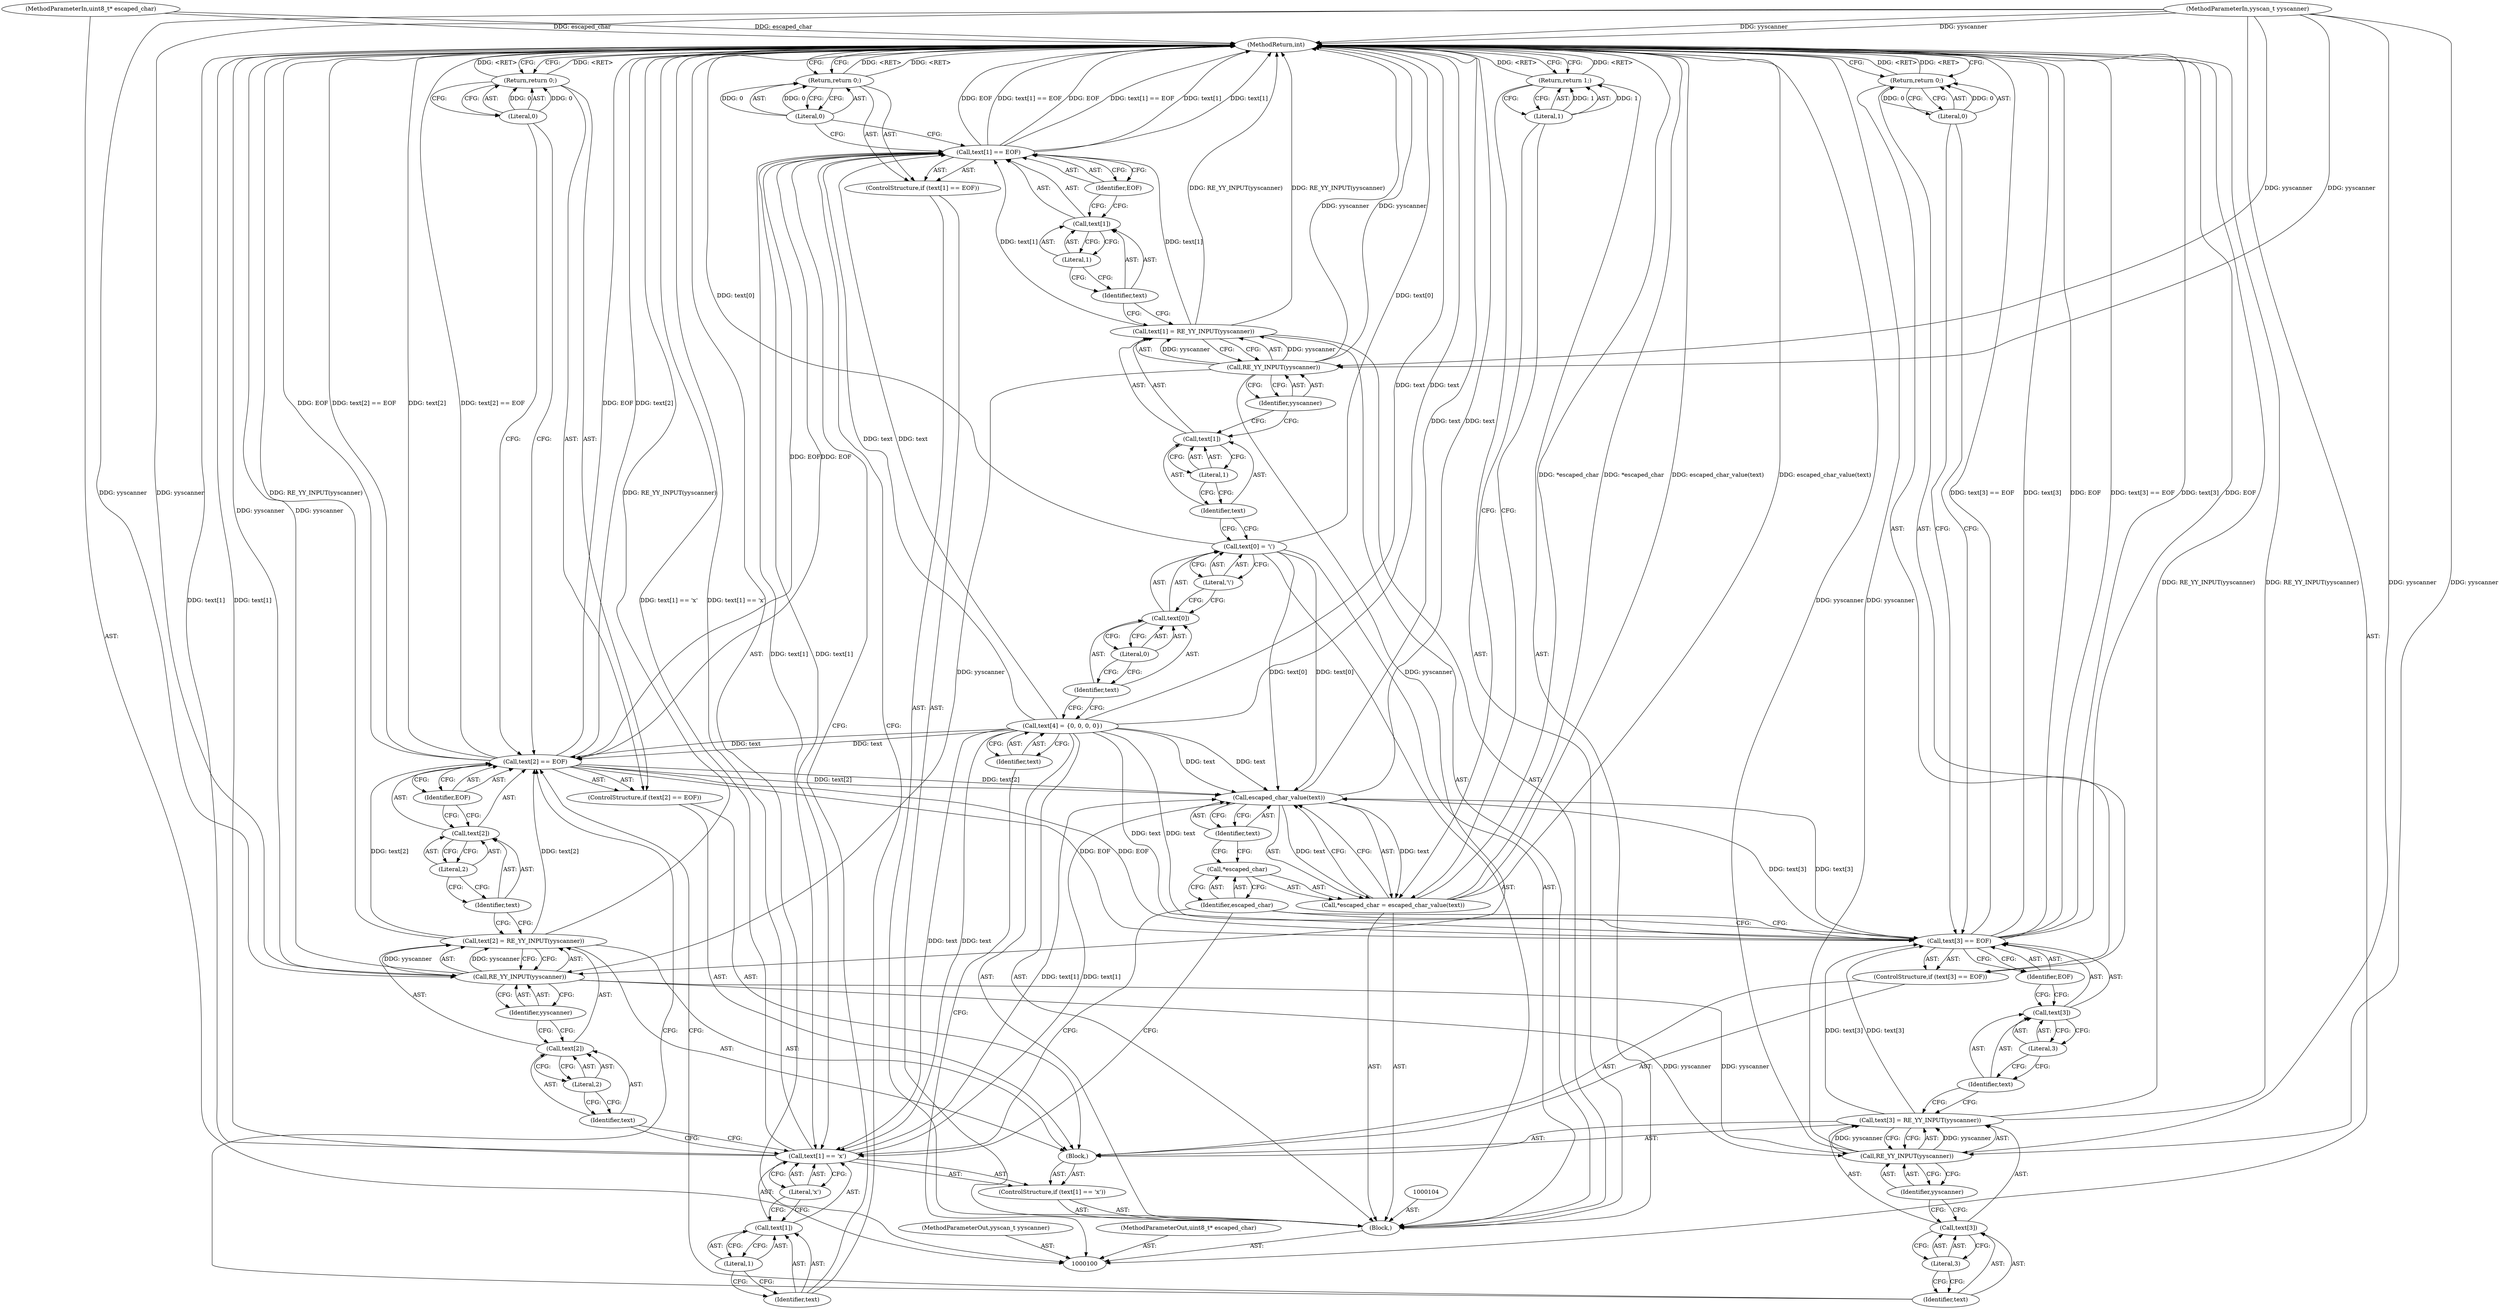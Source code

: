 digraph "1_yara_3119b232c9c453c98d8fa8b6ae4e37ba18117cd4_3" {
"1000168" [label="(MethodReturn,int)"];
"1000122" [label="(Literal,1)"];
"1000123" [label="(Identifier,EOF)"];
"1000118" [label="(ControlStructure,if (text[1] == EOF))"];
"1000119" [label="(Call,text[1] == EOF)"];
"1000120" [label="(Call,text[1])"];
"1000121" [label="(Identifier,text)"];
"1000125" [label="(Literal,0)"];
"1000124" [label="(Return,return 0;)"];
"1000130" [label="(Literal,1)"];
"1000131" [label="(Literal,'x')"];
"1000126" [label="(ControlStructure,if (text[1] == 'x'))"];
"1000127" [label="(Call,text[1] == 'x')"];
"1000128" [label="(Call,text[1])"];
"1000129" [label="(Identifier,text)"];
"1000132" [label="(Block,)"];
"1000136" [label="(Literal,2)"];
"1000137" [label="(Call,RE_YY_INPUT(yyscanner))"];
"1000138" [label="(Identifier,yyscanner)"];
"1000133" [label="(Call,text[2] = RE_YY_INPUT(yyscanner))"];
"1000134" [label="(Call,text[2])"];
"1000135" [label="(Identifier,text)"];
"1000143" [label="(Literal,2)"];
"1000144" [label="(Identifier,EOF)"];
"1000139" [label="(ControlStructure,if (text[2] == EOF))"];
"1000140" [label="(Call,text[2] == EOF)"];
"1000141" [label="(Call,text[2])"];
"1000142" [label="(Identifier,text)"];
"1000146" [label="(Literal,0)"];
"1000145" [label="(Return,return 0;)"];
"1000101" [label="(MethodParameterIn,yyscan_t yyscanner)"];
"1000204" [label="(MethodParameterOut,yyscan_t yyscanner)"];
"1000150" [label="(Literal,3)"];
"1000151" [label="(Call,RE_YY_INPUT(yyscanner))"];
"1000152" [label="(Identifier,yyscanner)"];
"1000147" [label="(Call,text[3] = RE_YY_INPUT(yyscanner))"];
"1000148" [label="(Call,text[3])"];
"1000149" [label="(Identifier,text)"];
"1000157" [label="(Literal,3)"];
"1000158" [label="(Identifier,EOF)"];
"1000153" [label="(ControlStructure,if (text[3] == EOF))"];
"1000154" [label="(Call,text[3] == EOF)"];
"1000155" [label="(Call,text[3])"];
"1000156" [label="(Identifier,text)"];
"1000160" [label="(Literal,0)"];
"1000159" [label="(Return,return 0;)"];
"1000164" [label="(Call,escaped_char_value(text))"];
"1000161" [label="(Call,*escaped_char = escaped_char_value(text))"];
"1000162" [label="(Call,*escaped_char)"];
"1000163" [label="(Identifier,escaped_char)"];
"1000165" [label="(Identifier,text)"];
"1000166" [label="(Return,return 1;)"];
"1000167" [label="(Literal,1)"];
"1000102" [label="(MethodParameterIn,uint8_t* escaped_char)"];
"1000205" [label="(MethodParameterOut,uint8_t* escaped_char)"];
"1000103" [label="(Block,)"];
"1000105" [label="(Call,text[4] = {0, 0, 0, 0})"];
"1000106" [label="(Identifier,text)"];
"1000111" [label="(Literal,'\\')"];
"1000107" [label="(Call,text[0] = '\\')"];
"1000108" [label="(Call,text[0])"];
"1000109" [label="(Identifier,text)"];
"1000110" [label="(Literal,0)"];
"1000116" [label="(Call,RE_YY_INPUT(yyscanner))"];
"1000117" [label="(Identifier,yyscanner)"];
"1000112" [label="(Call,text[1] = RE_YY_INPUT(yyscanner))"];
"1000113" [label="(Call,text[1])"];
"1000114" [label="(Identifier,text)"];
"1000115" [label="(Literal,1)"];
"1000168" -> "1000100"  [label="AST: "];
"1000168" -> "1000124"  [label="CFG: "];
"1000168" -> "1000145"  [label="CFG: "];
"1000168" -> "1000159"  [label="CFG: "];
"1000168" -> "1000166"  [label="CFG: "];
"1000145" -> "1000168"  [label="DDG: <RET>"];
"1000116" -> "1000168"  [label="DDG: yyscanner"];
"1000161" -> "1000168"  [label="DDG: escaped_char_value(text)"];
"1000161" -> "1000168"  [label="DDG: *escaped_char"];
"1000107" -> "1000168"  [label="DDG: text[0]"];
"1000127" -> "1000168"  [label="DDG: text[1] == 'x'"];
"1000127" -> "1000168"  [label="DDG: text[1]"];
"1000154" -> "1000168"  [label="DDG: text[3] == EOF"];
"1000154" -> "1000168"  [label="DDG: text[3]"];
"1000154" -> "1000168"  [label="DDG: EOF"];
"1000119" -> "1000168"  [label="DDG: text[1] == EOF"];
"1000119" -> "1000168"  [label="DDG: EOF"];
"1000119" -> "1000168"  [label="DDG: text[1]"];
"1000164" -> "1000168"  [label="DDG: text"];
"1000147" -> "1000168"  [label="DDG: RE_YY_INPUT(yyscanner)"];
"1000140" -> "1000168"  [label="DDG: text[2]"];
"1000140" -> "1000168"  [label="DDG: text[2] == EOF"];
"1000140" -> "1000168"  [label="DDG: EOF"];
"1000151" -> "1000168"  [label="DDG: yyscanner"];
"1000102" -> "1000168"  [label="DDG: escaped_char"];
"1000101" -> "1000168"  [label="DDG: yyscanner"];
"1000137" -> "1000168"  [label="DDG: yyscanner"];
"1000112" -> "1000168"  [label="DDG: RE_YY_INPUT(yyscanner)"];
"1000133" -> "1000168"  [label="DDG: RE_YY_INPUT(yyscanner)"];
"1000105" -> "1000168"  [label="DDG: text"];
"1000124" -> "1000168"  [label="DDG: <RET>"];
"1000166" -> "1000168"  [label="DDG: <RET>"];
"1000159" -> "1000168"  [label="DDG: <RET>"];
"1000122" -> "1000120"  [label="AST: "];
"1000122" -> "1000121"  [label="CFG: "];
"1000120" -> "1000122"  [label="CFG: "];
"1000123" -> "1000119"  [label="AST: "];
"1000123" -> "1000120"  [label="CFG: "];
"1000119" -> "1000123"  [label="CFG: "];
"1000118" -> "1000103"  [label="AST: "];
"1000119" -> "1000118"  [label="AST: "];
"1000124" -> "1000118"  [label="AST: "];
"1000119" -> "1000118"  [label="AST: "];
"1000119" -> "1000123"  [label="CFG: "];
"1000120" -> "1000119"  [label="AST: "];
"1000123" -> "1000119"  [label="AST: "];
"1000125" -> "1000119"  [label="CFG: "];
"1000129" -> "1000119"  [label="CFG: "];
"1000119" -> "1000168"  [label="DDG: text[1] == EOF"];
"1000119" -> "1000168"  [label="DDG: EOF"];
"1000119" -> "1000168"  [label="DDG: text[1]"];
"1000112" -> "1000119"  [label="DDG: text[1]"];
"1000105" -> "1000119"  [label="DDG: text"];
"1000119" -> "1000127"  [label="DDG: text[1]"];
"1000119" -> "1000140"  [label="DDG: EOF"];
"1000120" -> "1000119"  [label="AST: "];
"1000120" -> "1000122"  [label="CFG: "];
"1000121" -> "1000120"  [label="AST: "];
"1000122" -> "1000120"  [label="AST: "];
"1000123" -> "1000120"  [label="CFG: "];
"1000121" -> "1000120"  [label="AST: "];
"1000121" -> "1000112"  [label="CFG: "];
"1000122" -> "1000121"  [label="CFG: "];
"1000125" -> "1000124"  [label="AST: "];
"1000125" -> "1000119"  [label="CFG: "];
"1000124" -> "1000125"  [label="CFG: "];
"1000125" -> "1000124"  [label="DDG: 0"];
"1000124" -> "1000118"  [label="AST: "];
"1000124" -> "1000125"  [label="CFG: "];
"1000125" -> "1000124"  [label="AST: "];
"1000168" -> "1000124"  [label="CFG: "];
"1000124" -> "1000168"  [label="DDG: <RET>"];
"1000125" -> "1000124"  [label="DDG: 0"];
"1000130" -> "1000128"  [label="AST: "];
"1000130" -> "1000129"  [label="CFG: "];
"1000128" -> "1000130"  [label="CFG: "];
"1000131" -> "1000127"  [label="AST: "];
"1000131" -> "1000128"  [label="CFG: "];
"1000127" -> "1000131"  [label="CFG: "];
"1000126" -> "1000103"  [label="AST: "];
"1000127" -> "1000126"  [label="AST: "];
"1000132" -> "1000126"  [label="AST: "];
"1000127" -> "1000126"  [label="AST: "];
"1000127" -> "1000131"  [label="CFG: "];
"1000128" -> "1000127"  [label="AST: "];
"1000131" -> "1000127"  [label="AST: "];
"1000135" -> "1000127"  [label="CFG: "];
"1000163" -> "1000127"  [label="CFG: "];
"1000127" -> "1000168"  [label="DDG: text[1] == 'x'"];
"1000127" -> "1000168"  [label="DDG: text[1]"];
"1000119" -> "1000127"  [label="DDG: text[1]"];
"1000105" -> "1000127"  [label="DDG: text"];
"1000127" -> "1000164"  [label="DDG: text[1]"];
"1000128" -> "1000127"  [label="AST: "];
"1000128" -> "1000130"  [label="CFG: "];
"1000129" -> "1000128"  [label="AST: "];
"1000130" -> "1000128"  [label="AST: "];
"1000131" -> "1000128"  [label="CFG: "];
"1000129" -> "1000128"  [label="AST: "];
"1000129" -> "1000119"  [label="CFG: "];
"1000130" -> "1000129"  [label="CFG: "];
"1000132" -> "1000126"  [label="AST: "];
"1000133" -> "1000132"  [label="AST: "];
"1000139" -> "1000132"  [label="AST: "];
"1000147" -> "1000132"  [label="AST: "];
"1000153" -> "1000132"  [label="AST: "];
"1000136" -> "1000134"  [label="AST: "];
"1000136" -> "1000135"  [label="CFG: "];
"1000134" -> "1000136"  [label="CFG: "];
"1000137" -> "1000133"  [label="AST: "];
"1000137" -> "1000138"  [label="CFG: "];
"1000138" -> "1000137"  [label="AST: "];
"1000133" -> "1000137"  [label="CFG: "];
"1000137" -> "1000168"  [label="DDG: yyscanner"];
"1000137" -> "1000133"  [label="DDG: yyscanner"];
"1000116" -> "1000137"  [label="DDG: yyscanner"];
"1000101" -> "1000137"  [label="DDG: yyscanner"];
"1000137" -> "1000151"  [label="DDG: yyscanner"];
"1000138" -> "1000137"  [label="AST: "];
"1000138" -> "1000134"  [label="CFG: "];
"1000137" -> "1000138"  [label="CFG: "];
"1000133" -> "1000132"  [label="AST: "];
"1000133" -> "1000137"  [label="CFG: "];
"1000134" -> "1000133"  [label="AST: "];
"1000137" -> "1000133"  [label="AST: "];
"1000142" -> "1000133"  [label="CFG: "];
"1000133" -> "1000168"  [label="DDG: RE_YY_INPUT(yyscanner)"];
"1000137" -> "1000133"  [label="DDG: yyscanner"];
"1000133" -> "1000140"  [label="DDG: text[2]"];
"1000134" -> "1000133"  [label="AST: "];
"1000134" -> "1000136"  [label="CFG: "];
"1000135" -> "1000134"  [label="AST: "];
"1000136" -> "1000134"  [label="AST: "];
"1000138" -> "1000134"  [label="CFG: "];
"1000135" -> "1000134"  [label="AST: "];
"1000135" -> "1000127"  [label="CFG: "];
"1000136" -> "1000135"  [label="CFG: "];
"1000143" -> "1000141"  [label="AST: "];
"1000143" -> "1000142"  [label="CFG: "];
"1000141" -> "1000143"  [label="CFG: "];
"1000144" -> "1000140"  [label="AST: "];
"1000144" -> "1000141"  [label="CFG: "];
"1000140" -> "1000144"  [label="CFG: "];
"1000139" -> "1000132"  [label="AST: "];
"1000140" -> "1000139"  [label="AST: "];
"1000145" -> "1000139"  [label="AST: "];
"1000140" -> "1000139"  [label="AST: "];
"1000140" -> "1000144"  [label="CFG: "];
"1000141" -> "1000140"  [label="AST: "];
"1000144" -> "1000140"  [label="AST: "];
"1000146" -> "1000140"  [label="CFG: "];
"1000149" -> "1000140"  [label="CFG: "];
"1000140" -> "1000168"  [label="DDG: text[2]"];
"1000140" -> "1000168"  [label="DDG: text[2] == EOF"];
"1000140" -> "1000168"  [label="DDG: EOF"];
"1000133" -> "1000140"  [label="DDG: text[2]"];
"1000105" -> "1000140"  [label="DDG: text"];
"1000119" -> "1000140"  [label="DDG: EOF"];
"1000140" -> "1000154"  [label="DDG: EOF"];
"1000140" -> "1000164"  [label="DDG: text[2]"];
"1000141" -> "1000140"  [label="AST: "];
"1000141" -> "1000143"  [label="CFG: "];
"1000142" -> "1000141"  [label="AST: "];
"1000143" -> "1000141"  [label="AST: "];
"1000144" -> "1000141"  [label="CFG: "];
"1000142" -> "1000141"  [label="AST: "];
"1000142" -> "1000133"  [label="CFG: "];
"1000143" -> "1000142"  [label="CFG: "];
"1000146" -> "1000145"  [label="AST: "];
"1000146" -> "1000140"  [label="CFG: "];
"1000145" -> "1000146"  [label="CFG: "];
"1000146" -> "1000145"  [label="DDG: 0"];
"1000145" -> "1000139"  [label="AST: "];
"1000145" -> "1000146"  [label="CFG: "];
"1000146" -> "1000145"  [label="AST: "];
"1000168" -> "1000145"  [label="CFG: "];
"1000145" -> "1000168"  [label="DDG: <RET>"];
"1000146" -> "1000145"  [label="DDG: 0"];
"1000101" -> "1000100"  [label="AST: "];
"1000101" -> "1000168"  [label="DDG: yyscanner"];
"1000101" -> "1000116"  [label="DDG: yyscanner"];
"1000101" -> "1000137"  [label="DDG: yyscanner"];
"1000101" -> "1000151"  [label="DDG: yyscanner"];
"1000204" -> "1000100"  [label="AST: "];
"1000150" -> "1000148"  [label="AST: "];
"1000150" -> "1000149"  [label="CFG: "];
"1000148" -> "1000150"  [label="CFG: "];
"1000151" -> "1000147"  [label="AST: "];
"1000151" -> "1000152"  [label="CFG: "];
"1000152" -> "1000151"  [label="AST: "];
"1000147" -> "1000151"  [label="CFG: "];
"1000151" -> "1000168"  [label="DDG: yyscanner"];
"1000151" -> "1000147"  [label="DDG: yyscanner"];
"1000137" -> "1000151"  [label="DDG: yyscanner"];
"1000101" -> "1000151"  [label="DDG: yyscanner"];
"1000152" -> "1000151"  [label="AST: "];
"1000152" -> "1000148"  [label="CFG: "];
"1000151" -> "1000152"  [label="CFG: "];
"1000147" -> "1000132"  [label="AST: "];
"1000147" -> "1000151"  [label="CFG: "];
"1000148" -> "1000147"  [label="AST: "];
"1000151" -> "1000147"  [label="AST: "];
"1000156" -> "1000147"  [label="CFG: "];
"1000147" -> "1000168"  [label="DDG: RE_YY_INPUT(yyscanner)"];
"1000151" -> "1000147"  [label="DDG: yyscanner"];
"1000147" -> "1000154"  [label="DDG: text[3]"];
"1000148" -> "1000147"  [label="AST: "];
"1000148" -> "1000150"  [label="CFG: "];
"1000149" -> "1000148"  [label="AST: "];
"1000150" -> "1000148"  [label="AST: "];
"1000152" -> "1000148"  [label="CFG: "];
"1000149" -> "1000148"  [label="AST: "];
"1000149" -> "1000140"  [label="CFG: "];
"1000150" -> "1000149"  [label="CFG: "];
"1000157" -> "1000155"  [label="AST: "];
"1000157" -> "1000156"  [label="CFG: "];
"1000155" -> "1000157"  [label="CFG: "];
"1000158" -> "1000154"  [label="AST: "];
"1000158" -> "1000155"  [label="CFG: "];
"1000154" -> "1000158"  [label="CFG: "];
"1000153" -> "1000132"  [label="AST: "];
"1000154" -> "1000153"  [label="AST: "];
"1000159" -> "1000153"  [label="AST: "];
"1000154" -> "1000153"  [label="AST: "];
"1000154" -> "1000158"  [label="CFG: "];
"1000155" -> "1000154"  [label="AST: "];
"1000158" -> "1000154"  [label="AST: "];
"1000160" -> "1000154"  [label="CFG: "];
"1000163" -> "1000154"  [label="CFG: "];
"1000154" -> "1000168"  [label="DDG: text[3] == EOF"];
"1000154" -> "1000168"  [label="DDG: text[3]"];
"1000154" -> "1000168"  [label="DDG: EOF"];
"1000147" -> "1000154"  [label="DDG: text[3]"];
"1000105" -> "1000154"  [label="DDG: text"];
"1000140" -> "1000154"  [label="DDG: EOF"];
"1000154" -> "1000164"  [label="DDG: text[3]"];
"1000155" -> "1000154"  [label="AST: "];
"1000155" -> "1000157"  [label="CFG: "];
"1000156" -> "1000155"  [label="AST: "];
"1000157" -> "1000155"  [label="AST: "];
"1000158" -> "1000155"  [label="CFG: "];
"1000156" -> "1000155"  [label="AST: "];
"1000156" -> "1000147"  [label="CFG: "];
"1000157" -> "1000156"  [label="CFG: "];
"1000160" -> "1000159"  [label="AST: "];
"1000160" -> "1000154"  [label="CFG: "];
"1000159" -> "1000160"  [label="CFG: "];
"1000160" -> "1000159"  [label="DDG: 0"];
"1000159" -> "1000153"  [label="AST: "];
"1000159" -> "1000160"  [label="CFG: "];
"1000160" -> "1000159"  [label="AST: "];
"1000168" -> "1000159"  [label="CFG: "];
"1000159" -> "1000168"  [label="DDG: <RET>"];
"1000160" -> "1000159"  [label="DDG: 0"];
"1000164" -> "1000161"  [label="AST: "];
"1000164" -> "1000165"  [label="CFG: "];
"1000165" -> "1000164"  [label="AST: "];
"1000161" -> "1000164"  [label="CFG: "];
"1000164" -> "1000168"  [label="DDG: text"];
"1000164" -> "1000161"  [label="DDG: text"];
"1000107" -> "1000164"  [label="DDG: text[0]"];
"1000140" -> "1000164"  [label="DDG: text[2]"];
"1000154" -> "1000164"  [label="DDG: text[3]"];
"1000127" -> "1000164"  [label="DDG: text[1]"];
"1000105" -> "1000164"  [label="DDG: text"];
"1000161" -> "1000103"  [label="AST: "];
"1000161" -> "1000164"  [label="CFG: "];
"1000162" -> "1000161"  [label="AST: "];
"1000164" -> "1000161"  [label="AST: "];
"1000167" -> "1000161"  [label="CFG: "];
"1000161" -> "1000168"  [label="DDG: escaped_char_value(text)"];
"1000161" -> "1000168"  [label="DDG: *escaped_char"];
"1000164" -> "1000161"  [label="DDG: text"];
"1000162" -> "1000161"  [label="AST: "];
"1000162" -> "1000163"  [label="CFG: "];
"1000163" -> "1000162"  [label="AST: "];
"1000165" -> "1000162"  [label="CFG: "];
"1000163" -> "1000162"  [label="AST: "];
"1000163" -> "1000154"  [label="CFG: "];
"1000163" -> "1000127"  [label="CFG: "];
"1000162" -> "1000163"  [label="CFG: "];
"1000165" -> "1000164"  [label="AST: "];
"1000165" -> "1000162"  [label="CFG: "];
"1000164" -> "1000165"  [label="CFG: "];
"1000166" -> "1000103"  [label="AST: "];
"1000166" -> "1000167"  [label="CFG: "];
"1000167" -> "1000166"  [label="AST: "];
"1000168" -> "1000166"  [label="CFG: "];
"1000166" -> "1000168"  [label="DDG: <RET>"];
"1000167" -> "1000166"  [label="DDG: 1"];
"1000167" -> "1000166"  [label="AST: "];
"1000167" -> "1000161"  [label="CFG: "];
"1000166" -> "1000167"  [label="CFG: "];
"1000167" -> "1000166"  [label="DDG: 1"];
"1000102" -> "1000100"  [label="AST: "];
"1000102" -> "1000168"  [label="DDG: escaped_char"];
"1000205" -> "1000100"  [label="AST: "];
"1000103" -> "1000100"  [label="AST: "];
"1000104" -> "1000103"  [label="AST: "];
"1000105" -> "1000103"  [label="AST: "];
"1000107" -> "1000103"  [label="AST: "];
"1000112" -> "1000103"  [label="AST: "];
"1000118" -> "1000103"  [label="AST: "];
"1000126" -> "1000103"  [label="AST: "];
"1000161" -> "1000103"  [label="AST: "];
"1000166" -> "1000103"  [label="AST: "];
"1000105" -> "1000103"  [label="AST: "];
"1000105" -> "1000106"  [label="CFG: "];
"1000106" -> "1000105"  [label="AST: "];
"1000109" -> "1000105"  [label="CFG: "];
"1000105" -> "1000168"  [label="DDG: text"];
"1000105" -> "1000119"  [label="DDG: text"];
"1000105" -> "1000127"  [label="DDG: text"];
"1000105" -> "1000140"  [label="DDG: text"];
"1000105" -> "1000154"  [label="DDG: text"];
"1000105" -> "1000164"  [label="DDG: text"];
"1000106" -> "1000105"  [label="AST: "];
"1000106" -> "1000100"  [label="CFG: "];
"1000105" -> "1000106"  [label="CFG: "];
"1000111" -> "1000107"  [label="AST: "];
"1000111" -> "1000108"  [label="CFG: "];
"1000107" -> "1000111"  [label="CFG: "];
"1000107" -> "1000103"  [label="AST: "];
"1000107" -> "1000111"  [label="CFG: "];
"1000108" -> "1000107"  [label="AST: "];
"1000111" -> "1000107"  [label="AST: "];
"1000114" -> "1000107"  [label="CFG: "];
"1000107" -> "1000168"  [label="DDG: text[0]"];
"1000107" -> "1000164"  [label="DDG: text[0]"];
"1000108" -> "1000107"  [label="AST: "];
"1000108" -> "1000110"  [label="CFG: "];
"1000109" -> "1000108"  [label="AST: "];
"1000110" -> "1000108"  [label="AST: "];
"1000111" -> "1000108"  [label="CFG: "];
"1000109" -> "1000108"  [label="AST: "];
"1000109" -> "1000105"  [label="CFG: "];
"1000110" -> "1000109"  [label="CFG: "];
"1000110" -> "1000108"  [label="AST: "];
"1000110" -> "1000109"  [label="CFG: "];
"1000108" -> "1000110"  [label="CFG: "];
"1000116" -> "1000112"  [label="AST: "];
"1000116" -> "1000117"  [label="CFG: "];
"1000117" -> "1000116"  [label="AST: "];
"1000112" -> "1000116"  [label="CFG: "];
"1000116" -> "1000168"  [label="DDG: yyscanner"];
"1000116" -> "1000112"  [label="DDG: yyscanner"];
"1000101" -> "1000116"  [label="DDG: yyscanner"];
"1000116" -> "1000137"  [label="DDG: yyscanner"];
"1000117" -> "1000116"  [label="AST: "];
"1000117" -> "1000113"  [label="CFG: "];
"1000116" -> "1000117"  [label="CFG: "];
"1000112" -> "1000103"  [label="AST: "];
"1000112" -> "1000116"  [label="CFG: "];
"1000113" -> "1000112"  [label="AST: "];
"1000116" -> "1000112"  [label="AST: "];
"1000121" -> "1000112"  [label="CFG: "];
"1000112" -> "1000168"  [label="DDG: RE_YY_INPUT(yyscanner)"];
"1000116" -> "1000112"  [label="DDG: yyscanner"];
"1000112" -> "1000119"  [label="DDG: text[1]"];
"1000113" -> "1000112"  [label="AST: "];
"1000113" -> "1000115"  [label="CFG: "];
"1000114" -> "1000113"  [label="AST: "];
"1000115" -> "1000113"  [label="AST: "];
"1000117" -> "1000113"  [label="CFG: "];
"1000114" -> "1000113"  [label="AST: "];
"1000114" -> "1000107"  [label="CFG: "];
"1000115" -> "1000114"  [label="CFG: "];
"1000115" -> "1000113"  [label="AST: "];
"1000115" -> "1000114"  [label="CFG: "];
"1000113" -> "1000115"  [label="CFG: "];
}
